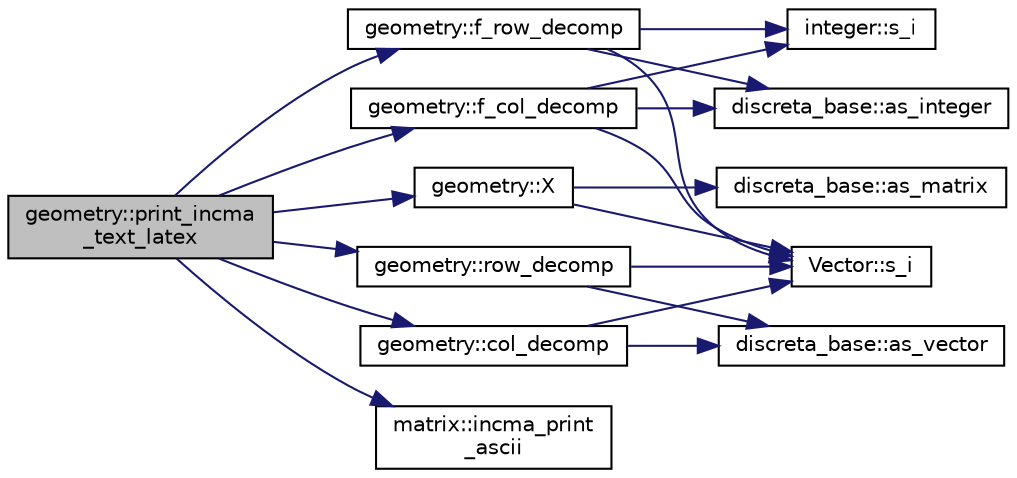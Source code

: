 digraph "geometry::print_incma_text_latex"
{
  edge [fontname="Helvetica",fontsize="10",labelfontname="Helvetica",labelfontsize="10"];
  node [fontname="Helvetica",fontsize="10",shape=record];
  rankdir="LR";
  Node1284 [label="geometry::print_incma\l_text_latex",height=0.2,width=0.4,color="black", fillcolor="grey75", style="filled", fontcolor="black"];
  Node1284 -> Node1285 [color="midnightblue",fontsize="10",style="solid",fontname="Helvetica"];
  Node1285 [label="geometry::X",height=0.2,width=0.4,color="black", fillcolor="white", style="filled",URL="$da/d44/classgeometry.html#a2eff9c42b83c90012092d49218237d9d"];
  Node1285 -> Node1286 [color="midnightblue",fontsize="10",style="solid",fontname="Helvetica"];
  Node1286 [label="Vector::s_i",height=0.2,width=0.4,color="black", fillcolor="white", style="filled",URL="$d5/db2/class_vector.html#a1c4fe1752523df8119f70dd550244871"];
  Node1285 -> Node1287 [color="midnightblue",fontsize="10",style="solid",fontname="Helvetica"];
  Node1287 [label="discreta_base::as_matrix",height=0.2,width=0.4,color="black", fillcolor="white", style="filled",URL="$d7/d71/classdiscreta__base.html#ae4d7f56d917a4707b838fbffde6467ff"];
  Node1284 -> Node1288 [color="midnightblue",fontsize="10",style="solid",fontname="Helvetica"];
  Node1288 [label="matrix::incma_print\l_ascii",height=0.2,width=0.4,color="black", fillcolor="white", style="filled",URL="$d1/d8d/classmatrix.html#a1eba80b1e47f3672e6880e7343eea8e4"];
  Node1284 -> Node1289 [color="midnightblue",fontsize="10",style="solid",fontname="Helvetica"];
  Node1289 [label="geometry::f_row_decomp",height=0.2,width=0.4,color="black", fillcolor="white", style="filled",URL="$da/d44/classgeometry.html#a149ccf1dac87cbced60547e9608bb42d"];
  Node1289 -> Node1286 [color="midnightblue",fontsize="10",style="solid",fontname="Helvetica"];
  Node1289 -> Node1290 [color="midnightblue",fontsize="10",style="solid",fontname="Helvetica"];
  Node1290 [label="discreta_base::as_integer",height=0.2,width=0.4,color="black", fillcolor="white", style="filled",URL="$d7/d71/classdiscreta__base.html#a00d7691eaf874fd283d942692fe8dd26"];
  Node1289 -> Node1291 [color="midnightblue",fontsize="10",style="solid",fontname="Helvetica"];
  Node1291 [label="integer::s_i",height=0.2,width=0.4,color="black", fillcolor="white", style="filled",URL="$d0/de5/classinteger.html#adf28e9f94d4c844adaa950deeb80b904"];
  Node1284 -> Node1292 [color="midnightblue",fontsize="10",style="solid",fontname="Helvetica"];
  Node1292 [label="geometry::row_decomp",height=0.2,width=0.4,color="black", fillcolor="white", style="filled",URL="$da/d44/classgeometry.html#a58652b4a0edda52732517a06d390882d"];
  Node1292 -> Node1286 [color="midnightblue",fontsize="10",style="solid",fontname="Helvetica"];
  Node1292 -> Node1293 [color="midnightblue",fontsize="10",style="solid",fontname="Helvetica"];
  Node1293 [label="discreta_base::as_vector",height=0.2,width=0.4,color="black", fillcolor="white", style="filled",URL="$d7/d71/classdiscreta__base.html#a7bdd6cae39c380b128ee9e17e42cf020"];
  Node1284 -> Node1294 [color="midnightblue",fontsize="10",style="solid",fontname="Helvetica"];
  Node1294 [label="geometry::f_col_decomp",height=0.2,width=0.4,color="black", fillcolor="white", style="filled",URL="$da/d44/classgeometry.html#ae0713575216fd4c562da43a469f5edcb"];
  Node1294 -> Node1286 [color="midnightblue",fontsize="10",style="solid",fontname="Helvetica"];
  Node1294 -> Node1290 [color="midnightblue",fontsize="10",style="solid",fontname="Helvetica"];
  Node1294 -> Node1291 [color="midnightblue",fontsize="10",style="solid",fontname="Helvetica"];
  Node1284 -> Node1295 [color="midnightblue",fontsize="10",style="solid",fontname="Helvetica"];
  Node1295 [label="geometry::col_decomp",height=0.2,width=0.4,color="black", fillcolor="white", style="filled",URL="$da/d44/classgeometry.html#a12425a7d0cebea16e0d22c44e7fbe555"];
  Node1295 -> Node1286 [color="midnightblue",fontsize="10",style="solid",fontname="Helvetica"];
  Node1295 -> Node1293 [color="midnightblue",fontsize="10",style="solid",fontname="Helvetica"];
}
